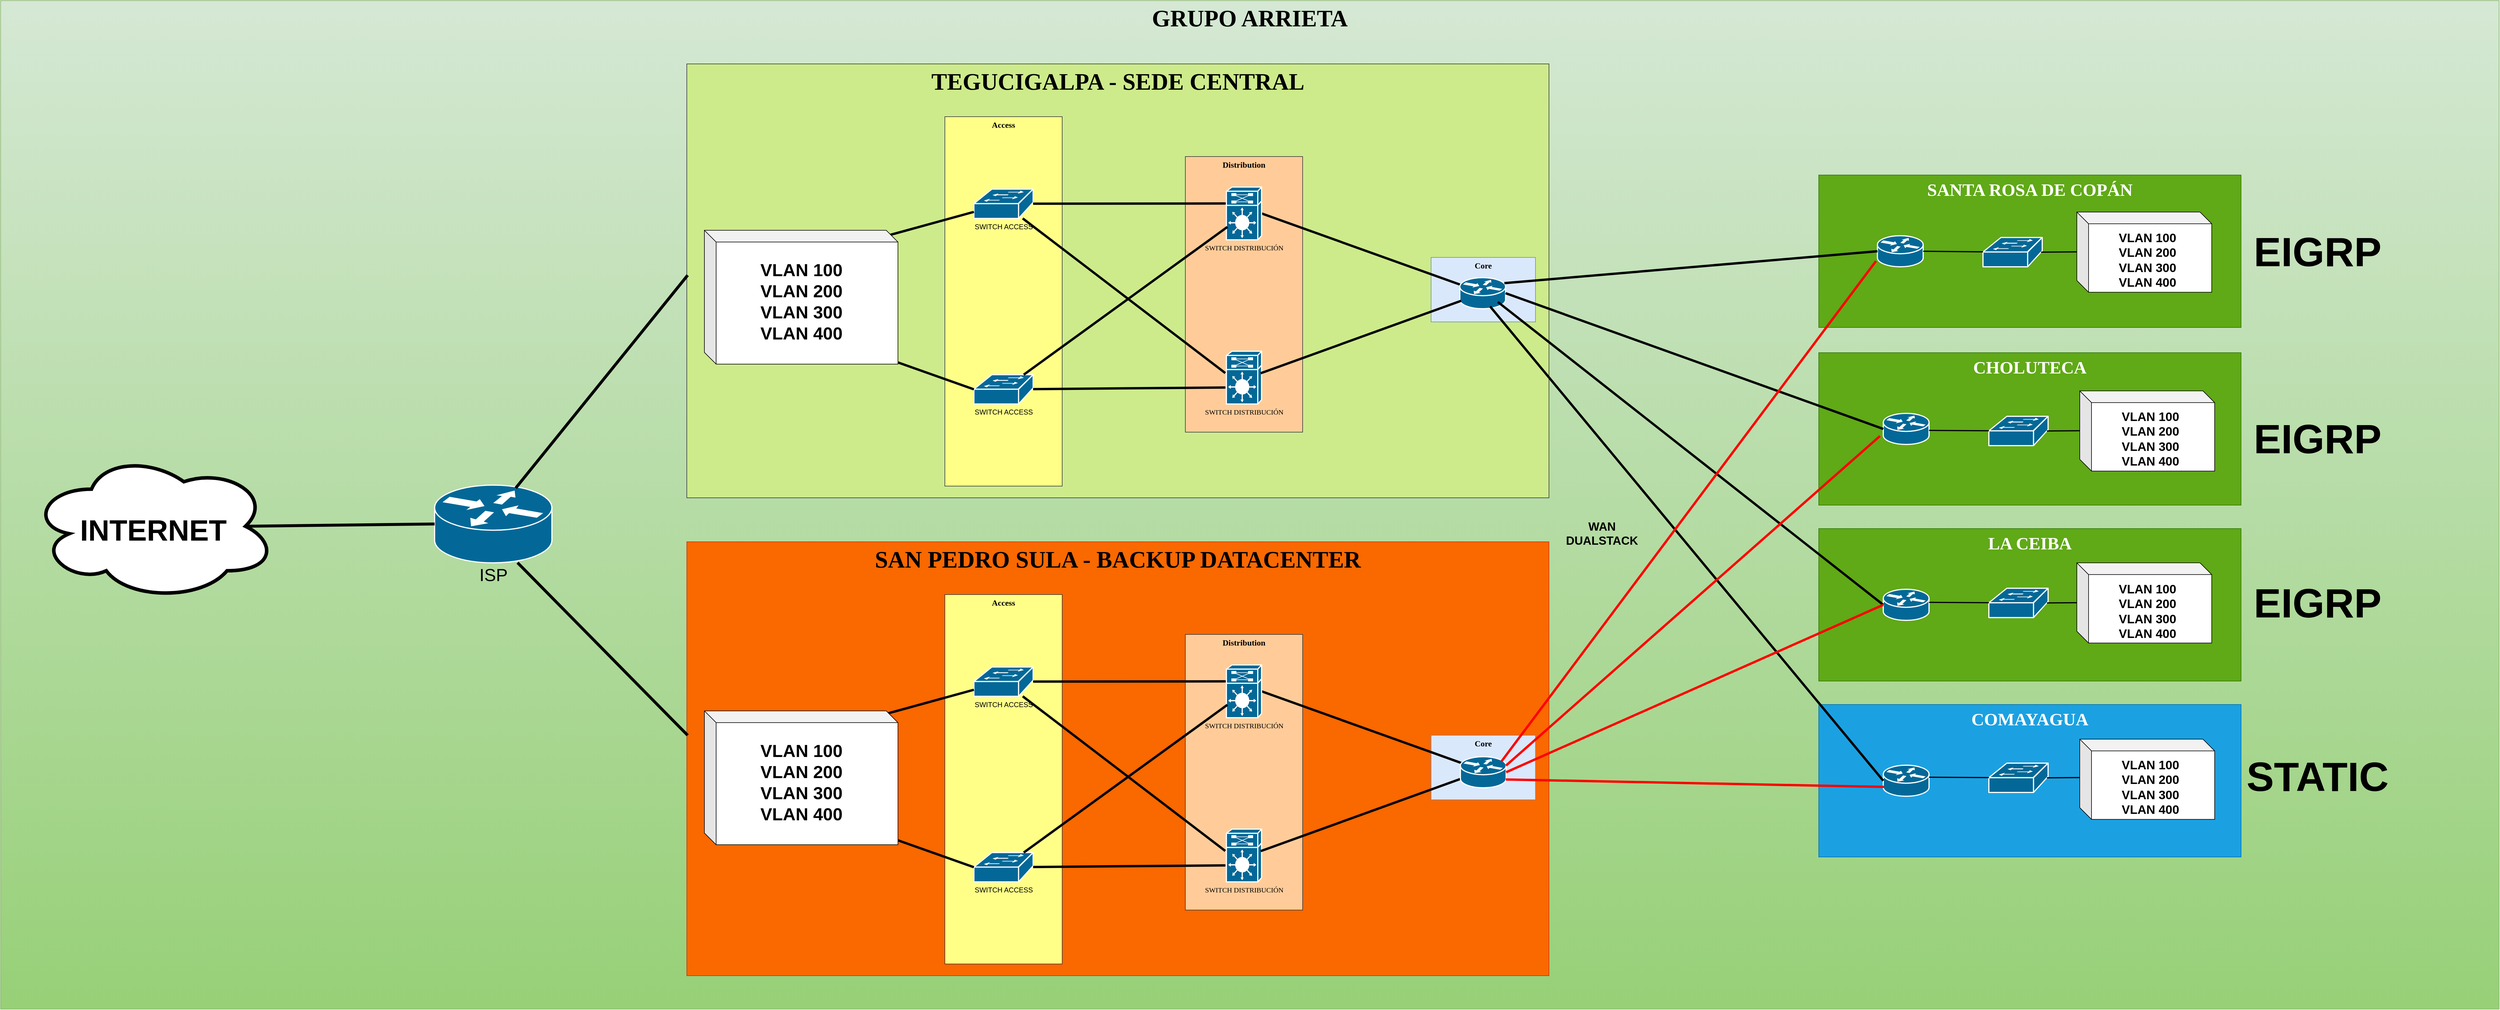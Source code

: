 <mxfile version="28.2.0">
  <diagram name="Page-1" id="c37626ed-c26b-45fb-9056-f9ebc6bb27b6">
    <mxGraphModel dx="8340" dy="4627" grid="1" gridSize="10" guides="1" tooltips="1" connect="1" arrows="1" fold="1" page="1" pageScale="1" pageWidth="1100" pageHeight="850" background="none" math="0" shadow="0">
      <root>
        <mxCell id="0" />
        <mxCell id="1" parent="0" />
        <mxCell id="vy7EhUKRSJDdzfkEdfcL-64" value="&lt;font style=&quot;font-size: 40px;&quot;&gt;GRUPO ARRIETA&lt;/font&gt;" style="whiteSpace=wrap;html=1;rounded=0;shadow=0;comic=0;strokeWidth=1;fontFamily=Verdana;fontSize=14;fillColor=#d5e8d4;strokeColor=#82b366;verticalAlign=top;fontStyle=1;gradientColor=#97d077;" parent="1" vertex="1">
          <mxGeometry x="660" y="340" width="4260" height="1720" as="geometry" />
        </mxCell>
        <mxCell id="vy7EhUKRSJDdzfkEdfcL-23" value="&lt;font style=&quot;font-size: 40px;&quot;&gt;TEGUCIGALPA - SEDE CENTRAL&lt;/font&gt;" style="whiteSpace=wrap;html=1;rounded=0;shadow=0;comic=0;strokeWidth=1;fontFamily=Verdana;fontSize=14;fillColor=#cdeb8b;strokeColor=#36393d;verticalAlign=top;fontStyle=1;" parent="1" vertex="1">
          <mxGeometry x="1830" y="448" width="1470" height="740" as="geometry" />
        </mxCell>
        <mxCell id="vy7EhUKRSJDdzfkEdfcL-32" value="Core" style="whiteSpace=wrap;html=1;rounded=0;shadow=0;comic=0;strokeWidth=1;fontFamily=Verdana;fontSize=14;fillColor=#dae8fc;strokeColor=#6c8ebf;verticalAlign=top;fontStyle=1" parent="1" vertex="1">
          <mxGeometry x="3099" y="778" width="178" height="110" as="geometry" />
        </mxCell>
        <mxCell id="vy7EhUKRSJDdzfkEdfcL-31" value="Distribution" style="whiteSpace=wrap;html=1;rounded=0;shadow=0;comic=0;strokeWidth=1;fontFamily=Verdana;fontSize=14;fillColor=#ffcc99;strokeColor=#36393d;verticalAlign=top;fontStyle=1" parent="1" vertex="1">
          <mxGeometry x="2680" y="606" width="200" height="470" as="geometry" />
        </mxCell>
        <mxCell id="vy7EhUKRSJDdzfkEdfcL-29" value="Access" style="whiteSpace=wrap;html=1;rounded=0;shadow=0;comic=0;strokeWidth=1;fontFamily=Verdana;fontSize=14;fillColor=#ffff88;strokeColor=#36393d;verticalAlign=top;fontStyle=1" parent="1" vertex="1">
          <mxGeometry x="2270" y="538" width="200" height="630" as="geometry" />
        </mxCell>
        <mxCell id="1c7a67bf8fd3230f-49" style="edgeStyle=none;html=1;labelBackgroundColor=none;startFill=0;endArrow=none;endFill=0;strokeWidth=4;fontFamily=Verdana;fontSize=12;exitX=1;exitY=0.5;exitDx=0;exitDy=0;exitPerimeter=0;entryX=0.054;entryY=0.251;entryDx=0;entryDy=0;entryPerimeter=0;" parent="1" source="vy7EhUKRSJDdzfkEdfcL-1" target="1c7a67bf8fd3230f-46" edge="1">
          <mxGeometry relative="1" as="geometry" />
        </mxCell>
        <mxCell id="1c7a67bf8fd3230f-46" value="" style="shape=mxgraph.cisco.routers.router;html=1;dashed=0;fillColor=#036897;strokeColor=#ffffff;strokeWidth=2;verticalLabelPosition=bottom;verticalAlign=top;rounded=0;shadow=0;comic=0;fontFamily=Verdana;fontSize=12;" parent="1" vertex="1">
          <mxGeometry x="3148" y="812.5" width="78" height="53" as="geometry" />
        </mxCell>
        <mxCell id="vy7EhUKRSJDdzfkEdfcL-1" value="SWITCH DISTRIBUCIÓN" style="shape=mxgraph.cisco.misc.route_switch_processor;html=1;dashed=0;fillColor=#036897;strokeColor=#ffffff;strokeWidth=2;verticalLabelPosition=bottom;verticalAlign=top;rounded=0;shadow=0;comic=0;fontFamily=Verdana;fontSize=12;" parent="1" vertex="1">
          <mxGeometry x="2750" y="658" width="60" height="90" as="geometry" />
        </mxCell>
        <mxCell id="vy7EhUKRSJDdzfkEdfcL-2" value="SWITCH DISTRIBUCIÓN" style="shape=mxgraph.cisco.misc.route_switch_processor;html=1;dashed=0;fillColor=#036897;strokeColor=#ffffff;strokeWidth=2;verticalLabelPosition=bottom;verticalAlign=top;rounded=0;shadow=0;comic=0;fontFamily=Verdana;fontSize=12;" parent="1" vertex="1">
          <mxGeometry x="2750" y="938" width="60" height="90" as="geometry" />
        </mxCell>
        <mxCell id="vy7EhUKRSJDdzfkEdfcL-6" style="edgeStyle=none;html=1;labelBackgroundColor=none;startFill=0;endArrow=none;endFill=0;strokeWidth=4;fontFamily=Verdana;fontSize=12;exitX=0.974;exitY=0.417;exitDx=0;exitDy=0;exitPerimeter=0;entryX=0.028;entryY=0.746;entryDx=0;entryDy=0;entryPerimeter=0;" parent="1" source="vy7EhUKRSJDdzfkEdfcL-2" target="1c7a67bf8fd3230f-46" edge="1">
          <mxGeometry relative="1" as="geometry">
            <mxPoint x="2800" y="563" as="sourcePoint" />
            <mxPoint x="3120" y="698" as="targetPoint" />
          </mxGeometry>
        </mxCell>
        <mxCell id="vy7EhUKRSJDdzfkEdfcL-12" value="SWITCH ACCESS" style="shape=mxgraph.cisco.switches.workgroup_switch;sketch=0;html=1;pointerEvents=1;dashed=0;fillColor=#036897;strokeColor=#ffffff;strokeWidth=2;verticalLabelPosition=bottom;verticalAlign=top;align=center;outlineConnect=0;" parent="1" vertex="1">
          <mxGeometry x="2319.5" y="978" width="101" height="50" as="geometry" />
        </mxCell>
        <mxCell id="vy7EhUKRSJDdzfkEdfcL-16" value="SWITCH ACCESS" style="shape=mxgraph.cisco.switches.workgroup_switch;sketch=0;html=1;pointerEvents=1;dashed=0;fillColor=#036897;strokeColor=#ffffff;strokeWidth=2;verticalLabelPosition=bottom;verticalAlign=top;align=center;outlineConnect=0;" parent="1" vertex="1">
          <mxGeometry x="2319.5" y="661.5" width="101" height="50" as="geometry" />
        </mxCell>
        <mxCell id="vy7EhUKRSJDdzfkEdfcL-17" style="edgeStyle=none;html=1;labelBackgroundColor=none;startFill=0;endArrow=none;endFill=0;strokeWidth=4;fontFamily=Verdana;fontSize=12;entryX=-0.027;entryY=0.688;entryDx=0;entryDy=0;entryPerimeter=0;" parent="1" source="vy7EhUKRSJDdzfkEdfcL-12" target="vy7EhUKRSJDdzfkEdfcL-2" edge="1">
          <mxGeometry relative="1" as="geometry">
            <mxPoint x="2420" y="1072" as="sourcePoint" />
            <mxPoint x="2762" y="978" as="targetPoint" />
          </mxGeometry>
        </mxCell>
        <mxCell id="vy7EhUKRSJDdzfkEdfcL-18" style="edgeStyle=none;html=1;labelBackgroundColor=none;startFill=0;endArrow=none;endFill=0;strokeWidth=4;fontFamily=Verdana;fontSize=12;entryX=-0.031;entryY=0.414;entryDx=0;entryDy=0;entryPerimeter=0;" parent="1" source="vy7EhUKRSJDdzfkEdfcL-16" target="vy7EhUKRSJDdzfkEdfcL-2" edge="1">
          <mxGeometry relative="1" as="geometry">
            <mxPoint x="2556" y="833" as="sourcePoint" />
            <mxPoint x="2884" y="761" as="targetPoint" />
          </mxGeometry>
        </mxCell>
        <mxCell id="vy7EhUKRSJDdzfkEdfcL-20" style="edgeStyle=none;html=1;labelBackgroundColor=none;startFill=0;endArrow=none;endFill=0;strokeWidth=4;fontFamily=Verdana;fontSize=12;entryX=-0.019;entryY=0.311;entryDx=0;entryDy=0;entryPerimeter=0;" parent="1" source="vy7EhUKRSJDdzfkEdfcL-16" target="vy7EhUKRSJDdzfkEdfcL-1" edge="1">
          <mxGeometry relative="1" as="geometry">
            <mxPoint x="2430" y="638" as="sourcePoint" />
            <mxPoint x="2782" y="975" as="targetPoint" />
          </mxGeometry>
        </mxCell>
        <mxCell id="vy7EhUKRSJDdzfkEdfcL-21" style="edgeStyle=none;html=1;labelBackgroundColor=none;startFill=0;endArrow=none;endFill=0;strokeWidth=4;fontFamily=Verdana;fontSize=12;entryX=0.029;entryY=0.756;entryDx=0;entryDy=0;entryPerimeter=0;" parent="1" source="vy7EhUKRSJDdzfkEdfcL-12" target="vy7EhUKRSJDdzfkEdfcL-1" edge="1">
          <mxGeometry relative="1" as="geometry">
            <mxPoint x="2400" y="1001" as="sourcePoint" />
            <mxPoint x="2790" y="908" as="targetPoint" />
          </mxGeometry>
        </mxCell>
        <mxCell id="vy7EhUKRSJDdzfkEdfcL-26" style="edgeStyle=none;html=1;labelBackgroundColor=none;startFill=0;endArrow=none;endFill=0;strokeWidth=4;fontFamily=Verdana;fontSize=12;entryX=0.759;entryY=0.863;entryDx=0;entryDy=0;entryPerimeter=0;exitX=0;exitY=0.5;exitDx=0;exitDy=0;exitPerimeter=0;" parent="1" source="vy7EhUKRSJDdzfkEdfcL-12" edge="1">
          <mxGeometry relative="1" as="geometry">
            <mxPoint x="2110" y="978" as="sourcePoint" />
            <mxPoint x="2153.6" y="944.27" as="targetPoint" />
          </mxGeometry>
        </mxCell>
        <mxCell id="vy7EhUKRSJDdzfkEdfcL-27" style="edgeStyle=none;html=1;labelBackgroundColor=none;startFill=0;endArrow=none;endFill=0;strokeWidth=4;fontFamily=Verdana;fontSize=12;entryX=0.754;entryY=0.181;entryDx=0;entryDy=0;entryPerimeter=0;" parent="1" source="vy7EhUKRSJDdzfkEdfcL-16" edge="1">
          <mxGeometry relative="1" as="geometry">
            <mxPoint x="2355" y="787" as="sourcePoint" />
            <mxPoint x="2151.6" y="746.49" as="targetPoint" />
          </mxGeometry>
        </mxCell>
        <mxCell id="vy7EhUKRSJDdzfkEdfcL-36" value="&lt;font style=&quot;font-size: 30px;&quot;&gt;SANTA ROSA DE COPÁN&lt;/font&gt;" style="whiteSpace=wrap;html=1;rounded=0;shadow=0;comic=0;strokeWidth=1;fontFamily=Verdana;fontSize=14;fillColor=#60a917;strokeColor=#2D7600;verticalAlign=top;fontStyle=1;fontColor=#ffffff;" parent="1" vertex="1">
          <mxGeometry x="3760" y="637.5" width="720" height="260" as="geometry" />
        </mxCell>
        <mxCell id="vy7EhUKRSJDdzfkEdfcL-37" value="" style="shape=mxgraph.cisco.routers.router;html=1;dashed=0;fillColor=#036897;strokeColor=#ffffff;strokeWidth=2;verticalLabelPosition=bottom;verticalAlign=top;rounded=0;shadow=0;comic=0;fontFamily=Verdana;fontSize=12;" parent="1" vertex="1">
          <mxGeometry x="3860" y="741" width="78" height="53" as="geometry" />
        </mxCell>
        <mxCell id="vy7EhUKRSJDdzfkEdfcL-38" value="&lt;font style=&quot;font-size: 30px;&quot;&gt;CHOLUTECA&lt;/font&gt;" style="whiteSpace=wrap;html=1;rounded=0;shadow=0;comic=0;strokeWidth=1;fontFamily=Verdana;fontSize=14;fillColor=#60a917;strokeColor=#2D7600;verticalAlign=top;fontStyle=1;fontColor=#ffffff;" parent="1" vertex="1">
          <mxGeometry x="3760" y="940.5" width="720" height="260" as="geometry" />
        </mxCell>
        <mxCell id="vy7EhUKRSJDdzfkEdfcL-39" value="" style="shape=mxgraph.cisco.routers.router;html=1;dashed=0;fillColor=#036897;strokeColor=#ffffff;strokeWidth=2;verticalLabelPosition=bottom;verticalAlign=top;rounded=0;shadow=0;comic=0;fontFamily=Verdana;fontSize=12;" parent="1" vertex="1">
          <mxGeometry x="3870" y="1044" width="78" height="53" as="geometry" />
        </mxCell>
        <mxCell id="vy7EhUKRSJDdzfkEdfcL-40" value="&lt;font style=&quot;font-size: 30px;&quot;&gt;LA CEIBA&lt;/font&gt;" style="whiteSpace=wrap;html=1;rounded=0;shadow=0;comic=0;strokeWidth=1;fontFamily=Verdana;fontSize=14;fillColor=#60a917;strokeColor=#2D7600;verticalAlign=top;fontStyle=1;fontColor=#ffffff;" parent="1" vertex="1">
          <mxGeometry x="3760" y="1240.5" width="720" height="260" as="geometry" />
        </mxCell>
        <mxCell id="vy7EhUKRSJDdzfkEdfcL-41" value="" style="shape=mxgraph.cisco.routers.router;html=1;dashed=0;fillColor=#036897;strokeColor=#ffffff;strokeWidth=2;verticalLabelPosition=bottom;verticalAlign=top;rounded=0;shadow=0;comic=0;fontFamily=Verdana;fontSize=12;" parent="1" vertex="1">
          <mxGeometry x="3870" y="1344" width="78" height="53" as="geometry" />
        </mxCell>
        <mxCell id="vy7EhUKRSJDdzfkEdfcL-42" value="&lt;font style=&quot;font-size: 30px;&quot;&gt;COMAYAGUA&lt;/font&gt;" style="whiteSpace=wrap;html=1;rounded=0;shadow=0;comic=0;strokeWidth=1;fontFamily=Verdana;fontSize=14;fillColor=#1ba1e2;strokeColor=#006EAF;verticalAlign=top;fontStyle=1;fontColor=#ffffff;" parent="1" vertex="1">
          <mxGeometry x="3760" y="1540.5" width="720" height="260" as="geometry" />
        </mxCell>
        <mxCell id="vy7EhUKRSJDdzfkEdfcL-43" value="" style="shape=mxgraph.cisco.routers.router;html=1;dashed=0;fillColor=#036897;strokeColor=#ffffff;strokeWidth=2;verticalLabelPosition=bottom;verticalAlign=top;rounded=0;shadow=0;comic=0;fontFamily=Verdana;fontSize=12;" parent="1" vertex="1">
          <mxGeometry x="3870" y="1644" width="78" height="53" as="geometry" />
        </mxCell>
        <mxCell id="vy7EhUKRSJDdzfkEdfcL-45" value="EIGRP" style="text;html=1;align=center;verticalAlign=middle;resizable=0;points=[];autosize=1;strokeColor=none;fillColor=none;fontSize=70;fontStyle=1" parent="1" vertex="1">
          <mxGeometry x="4490" y="1036.75" width="240" height="100" as="geometry" />
        </mxCell>
        <mxCell id="vy7EhUKRSJDdzfkEdfcL-46" value="EIGRP" style="text;html=1;align=center;verticalAlign=middle;resizable=0;points=[];autosize=1;strokeColor=none;fillColor=none;fontSize=70;fontStyle=1" parent="1" vertex="1">
          <mxGeometry x="4490" y="717.5" width="240" height="100" as="geometry" />
        </mxCell>
        <mxCell id="vy7EhUKRSJDdzfkEdfcL-47" value="EIGRP" style="text;html=1;align=center;verticalAlign=middle;resizable=0;points=[];autosize=1;strokeColor=none;fillColor=none;fontSize=70;fontStyle=1" parent="1" vertex="1">
          <mxGeometry x="4490" y="1317.25" width="240" height="100" as="geometry" />
        </mxCell>
        <mxCell id="vy7EhUKRSJDdzfkEdfcL-48" value="STATIC" style="text;html=1;align=center;verticalAlign=middle;resizable=0;points=[];autosize=1;strokeColor=none;fillColor=none;fontSize=70;fontStyle=1" parent="1" vertex="1">
          <mxGeometry x="4480" y="1613" width="260" height="100" as="geometry" />
        </mxCell>
        <mxCell id="vy7EhUKRSJDdzfkEdfcL-49" style="edgeStyle=none;html=1;labelBackgroundColor=none;startFill=0;endArrow=none;endFill=0;strokeWidth=4;fontFamily=Verdana;fontSize=12;exitX=0.974;exitY=0.177;exitDx=0;exitDy=0;exitPerimeter=0;entryX=0;entryY=0.5;entryDx=0;entryDy=0;entryPerimeter=0;" parent="1" source="1c7a67bf8fd3230f-46" target="vy7EhUKRSJDdzfkEdfcL-37" edge="1">
          <mxGeometry relative="1" as="geometry">
            <mxPoint x="3280" y="1159" as="sourcePoint" />
            <mxPoint x="3781" y="634" as="targetPoint" />
          </mxGeometry>
        </mxCell>
        <mxCell id="vy7EhUKRSJDdzfkEdfcL-50" style="edgeStyle=none;html=1;labelBackgroundColor=none;startFill=0;endArrow=none;endFill=0;strokeWidth=4;fontFamily=Verdana;fontSize=12;exitX=1;exitY=0.5;exitDx=0;exitDy=0;exitPerimeter=0;entryX=0;entryY=0.5;entryDx=0;entryDy=0;entryPerimeter=0;" parent="1" source="1c7a67bf8fd3230f-46" target="vy7EhUKRSJDdzfkEdfcL-39" edge="1">
          <mxGeometry relative="1" as="geometry">
            <mxPoint x="3238" y="1130" as="sourcePoint" />
            <mxPoint x="3732" y="898" as="targetPoint" />
          </mxGeometry>
        </mxCell>
        <mxCell id="vy7EhUKRSJDdzfkEdfcL-51" style="edgeStyle=none;html=1;labelBackgroundColor=none;startFill=0;endArrow=none;endFill=0;strokeWidth=4;fontFamily=Verdana;fontSize=12;entryX=0;entryY=0.5;entryDx=0;entryDy=0;entryPerimeter=0;exitX=0.83;exitY=0.781;exitDx=0;exitDy=0;exitPerimeter=0;" parent="1" source="1c7a67bf8fd3230f-46" target="vy7EhUKRSJDdzfkEdfcL-41" edge="1">
          <mxGeometry relative="1" as="geometry">
            <mxPoint x="3248" y="1128" as="sourcePoint" />
            <mxPoint x="3740" y="1181" as="targetPoint" />
          </mxGeometry>
        </mxCell>
        <mxCell id="vy7EhUKRSJDdzfkEdfcL-52" style="edgeStyle=none;html=1;labelBackgroundColor=none;startFill=0;endArrow=none;endFill=0;strokeWidth=4;fontFamily=Verdana;fontSize=12;entryX=0;entryY=0.5;entryDx=0;entryDy=0;entryPerimeter=0;exitX=0.663;exitY=0.928;exitDx=0;exitDy=0;exitPerimeter=0;" parent="1" source="1c7a67bf8fd3230f-46" target="vy7EhUKRSJDdzfkEdfcL-43" edge="1">
          <mxGeometry relative="1" as="geometry">
            <mxPoint x="3225" y="1179" as="sourcePoint" />
            <mxPoint x="3730" y="1518" as="targetPoint" />
          </mxGeometry>
        </mxCell>
        <mxCell id="vy7EhUKRSJDdzfkEdfcL-60" value="WAN &lt;br&gt;DUALSTACK" style="text;html=1;align=center;verticalAlign=middle;resizable=0;points=[];autosize=1;strokeColor=none;fillColor=none;fontSize=20;fontStyle=1" parent="1" vertex="1">
          <mxGeometry x="3320" y="1218" width="140" height="60" as="geometry" />
        </mxCell>
        <mxCell id="H7WxGsa-LHLX9y35NHfY-22" value="&lt;font style=&quot;font-size: 40px;&quot;&gt;SAN PEDRO SULA - BACKUP DATACENTER&lt;/font&gt;" style="whiteSpace=wrap;html=1;rounded=0;shadow=0;comic=0;strokeWidth=1;fontFamily=Verdana;fontSize=14;fillColor=#fa6800;strokeColor=#C73500;verticalAlign=top;fontStyle=1;fontColor=#000000;" vertex="1" parent="1">
          <mxGeometry x="1830" y="1263" width="1470" height="740" as="geometry" />
        </mxCell>
        <mxCell id="H7WxGsa-LHLX9y35NHfY-23" value="Core" style="whiteSpace=wrap;html=1;rounded=0;shadow=0;comic=0;strokeWidth=1;fontFamily=Verdana;fontSize=14;fillColor=#dae8fc;strokeColor=#6c8ebf;verticalAlign=top;fontStyle=1" vertex="1" parent="1">
          <mxGeometry x="3099" y="1593" width="178" height="110" as="geometry" />
        </mxCell>
        <mxCell id="H7WxGsa-LHLX9y35NHfY-24" value="Distribution" style="whiteSpace=wrap;html=1;rounded=0;shadow=0;comic=0;strokeWidth=1;fontFamily=Verdana;fontSize=14;fillColor=#ffcc99;strokeColor=#36393d;verticalAlign=top;fontStyle=1" vertex="1" parent="1">
          <mxGeometry x="2680" y="1421" width="200" height="470" as="geometry" />
        </mxCell>
        <mxCell id="H7WxGsa-LHLX9y35NHfY-25" value="Access" style="whiteSpace=wrap;html=1;rounded=0;shadow=0;comic=0;strokeWidth=1;fontFamily=Verdana;fontSize=14;fillColor=#ffff88;strokeColor=#36393d;verticalAlign=top;fontStyle=1" vertex="1" parent="1">
          <mxGeometry x="2270" y="1353" width="200" height="630" as="geometry" />
        </mxCell>
        <mxCell id="H7WxGsa-LHLX9y35NHfY-26" style="edgeStyle=none;html=1;labelBackgroundColor=none;startFill=0;endArrow=none;endFill=0;strokeWidth=4;fontFamily=Verdana;fontSize=12;exitX=1;exitY=0.5;exitDx=0;exitDy=0;exitPerimeter=0;entryX=0.054;entryY=0.251;entryDx=0;entryDy=0;entryPerimeter=0;" edge="1" parent="1" source="H7WxGsa-LHLX9y35NHfY-28">
          <mxGeometry relative="1" as="geometry">
            <mxPoint x="3152.212" y="1640.803" as="targetPoint" />
          </mxGeometry>
        </mxCell>
        <mxCell id="H7WxGsa-LHLX9y35NHfY-28" value="SWITCH DISTRIBUCIÓN" style="shape=mxgraph.cisco.misc.route_switch_processor;html=1;dashed=0;fillColor=#036897;strokeColor=#ffffff;strokeWidth=2;verticalLabelPosition=bottom;verticalAlign=top;rounded=0;shadow=0;comic=0;fontFamily=Verdana;fontSize=12;" vertex="1" parent="1">
          <mxGeometry x="2750" y="1473" width="60" height="90" as="geometry" />
        </mxCell>
        <mxCell id="H7WxGsa-LHLX9y35NHfY-29" value="SWITCH DISTRIBUCIÓN" style="shape=mxgraph.cisco.misc.route_switch_processor;html=1;dashed=0;fillColor=#036897;strokeColor=#ffffff;strokeWidth=2;verticalLabelPosition=bottom;verticalAlign=top;rounded=0;shadow=0;comic=0;fontFamily=Verdana;fontSize=12;" vertex="1" parent="1">
          <mxGeometry x="2750" y="1753" width="60" height="90" as="geometry" />
        </mxCell>
        <mxCell id="H7WxGsa-LHLX9y35NHfY-30" style="edgeStyle=none;html=1;labelBackgroundColor=none;startFill=0;endArrow=none;endFill=0;strokeWidth=4;fontFamily=Verdana;fontSize=12;exitX=0.974;exitY=0.417;exitDx=0;exitDy=0;exitPerimeter=0;entryX=0.028;entryY=0.746;entryDx=0;entryDy=0;entryPerimeter=0;" edge="1" parent="1" source="H7WxGsa-LHLX9y35NHfY-29">
          <mxGeometry relative="1" as="geometry">
            <mxPoint x="2800" y="1378" as="sourcePoint" />
            <mxPoint x="3150.184" y="1667.038" as="targetPoint" />
          </mxGeometry>
        </mxCell>
        <mxCell id="H7WxGsa-LHLX9y35NHfY-31" value="SWITCH ACCESS" style="shape=mxgraph.cisco.switches.workgroup_switch;sketch=0;html=1;pointerEvents=1;dashed=0;fillColor=#036897;strokeColor=#ffffff;strokeWidth=2;verticalLabelPosition=bottom;verticalAlign=top;align=center;outlineConnect=0;" vertex="1" parent="1">
          <mxGeometry x="2319.5" y="1793" width="101" height="50" as="geometry" />
        </mxCell>
        <mxCell id="H7WxGsa-LHLX9y35NHfY-32" value="SWITCH ACCESS" style="shape=mxgraph.cisco.switches.workgroup_switch;sketch=0;html=1;pointerEvents=1;dashed=0;fillColor=#036897;strokeColor=#ffffff;strokeWidth=2;verticalLabelPosition=bottom;verticalAlign=top;align=center;outlineConnect=0;" vertex="1" parent="1">
          <mxGeometry x="2319.5" y="1476.5" width="101" height="50" as="geometry" />
        </mxCell>
        <mxCell id="H7WxGsa-LHLX9y35NHfY-33" style="edgeStyle=none;html=1;labelBackgroundColor=none;startFill=0;endArrow=none;endFill=0;strokeWidth=4;fontFamily=Verdana;fontSize=12;entryX=-0.027;entryY=0.688;entryDx=0;entryDy=0;entryPerimeter=0;" edge="1" parent="1" source="H7WxGsa-LHLX9y35NHfY-31" target="H7WxGsa-LHLX9y35NHfY-29">
          <mxGeometry relative="1" as="geometry">
            <mxPoint x="2420" y="1887" as="sourcePoint" />
            <mxPoint x="2762" y="1793" as="targetPoint" />
          </mxGeometry>
        </mxCell>
        <mxCell id="H7WxGsa-LHLX9y35NHfY-34" style="edgeStyle=none;html=1;labelBackgroundColor=none;startFill=0;endArrow=none;endFill=0;strokeWidth=4;fontFamily=Verdana;fontSize=12;entryX=-0.031;entryY=0.414;entryDx=0;entryDy=0;entryPerimeter=0;" edge="1" parent="1" source="H7WxGsa-LHLX9y35NHfY-32" target="H7WxGsa-LHLX9y35NHfY-29">
          <mxGeometry relative="1" as="geometry">
            <mxPoint x="2556" y="1648" as="sourcePoint" />
            <mxPoint x="2884" y="1576" as="targetPoint" />
          </mxGeometry>
        </mxCell>
        <mxCell id="H7WxGsa-LHLX9y35NHfY-35" style="edgeStyle=none;html=1;labelBackgroundColor=none;startFill=0;endArrow=none;endFill=0;strokeWidth=4;fontFamily=Verdana;fontSize=12;entryX=-0.019;entryY=0.311;entryDx=0;entryDy=0;entryPerimeter=0;" edge="1" parent="1" source="H7WxGsa-LHLX9y35NHfY-32" target="H7WxGsa-LHLX9y35NHfY-28">
          <mxGeometry relative="1" as="geometry">
            <mxPoint x="2430" y="1453" as="sourcePoint" />
            <mxPoint x="2782" y="1790" as="targetPoint" />
          </mxGeometry>
        </mxCell>
        <mxCell id="H7WxGsa-LHLX9y35NHfY-36" style="edgeStyle=none;html=1;labelBackgroundColor=none;startFill=0;endArrow=none;endFill=0;strokeWidth=4;fontFamily=Verdana;fontSize=12;entryX=0.029;entryY=0.756;entryDx=0;entryDy=0;entryPerimeter=0;" edge="1" parent="1" source="H7WxGsa-LHLX9y35NHfY-31" target="H7WxGsa-LHLX9y35NHfY-28">
          <mxGeometry relative="1" as="geometry">
            <mxPoint x="2400" y="1816" as="sourcePoint" />
            <mxPoint x="2790" y="1723" as="targetPoint" />
          </mxGeometry>
        </mxCell>
        <mxCell id="H7WxGsa-LHLX9y35NHfY-39" style="edgeStyle=none;html=1;labelBackgroundColor=none;startFill=0;endArrow=none;endFill=0;strokeWidth=4;fontFamily=Verdana;fontSize=12;entryX=0.759;entryY=0.863;entryDx=0;entryDy=0;entryPerimeter=0;exitX=0;exitY=0.5;exitDx=0;exitDy=0;exitPerimeter=0;" edge="1" parent="1" source="H7WxGsa-LHLX9y35NHfY-31">
          <mxGeometry relative="1" as="geometry">
            <mxPoint x="2110" y="1793" as="sourcePoint" />
            <mxPoint x="2153.6" y="1759.27" as="targetPoint" />
          </mxGeometry>
        </mxCell>
        <mxCell id="H7WxGsa-LHLX9y35NHfY-40" style="edgeStyle=none;html=1;labelBackgroundColor=none;startFill=0;endArrow=none;endFill=0;strokeWidth=4;fontFamily=Verdana;fontSize=12;entryX=0.754;entryY=0.181;entryDx=0;entryDy=0;entryPerimeter=0;" edge="1" parent="1" source="H7WxGsa-LHLX9y35NHfY-32">
          <mxGeometry relative="1" as="geometry">
            <mxPoint x="2355" y="1602" as="sourcePoint" />
            <mxPoint x="2151.6" y="1561.49" as="targetPoint" />
          </mxGeometry>
        </mxCell>
        <mxCell id="vy7EhUKRSJDdzfkEdfcL-4" value="" style="shape=mxgraph.cisco.routers.router;html=1;dashed=0;fillColor=#036897;strokeColor=#ffffff;strokeWidth=2;verticalLabelPosition=bottom;verticalAlign=top;rounded=0;shadow=0;comic=0;fontFamily=Verdana;fontSize=12;" parent="1" vertex="1">
          <mxGeometry x="3149" y="1629.5" width="78" height="53" as="geometry" />
        </mxCell>
        <mxCell id="vy7EhUKRSJDdzfkEdfcL-56" style="edgeStyle=none;html=1;labelBackgroundColor=none;startFill=0;endArrow=none;endFill=0;strokeWidth=4;fontFamily=Verdana;fontSize=12;entryX=-0.031;entryY=0.815;entryDx=0;entryDy=0;entryPerimeter=0;strokeColor=light-dark(#ff0000, #ededed);exitX=0.9;exitY=0.147;exitDx=0;exitDy=0;exitPerimeter=0;" parent="1" target="vy7EhUKRSJDdzfkEdfcL-37" edge="1" source="vy7EhUKRSJDdzfkEdfcL-4">
          <mxGeometry relative="1" as="geometry">
            <mxPoint x="3240" y="1218" as="sourcePoint" />
            <mxPoint x="3740" y="878" as="targetPoint" />
          </mxGeometry>
        </mxCell>
        <mxCell id="vy7EhUKRSJDdzfkEdfcL-57" style="edgeStyle=none;html=1;labelBackgroundColor=none;startFill=0;endArrow=none;endFill=0;strokeWidth=4;fontFamily=Verdana;fontSize=12;exitX=0.997;exitY=0.285;exitDx=0;exitDy=0;exitPerimeter=0;entryX=-0.072;entryY=0.728;entryDx=0;entryDy=0;entryPerimeter=0;strokeColor=light-dark(#ff0000, #ededed);" parent="1" source="vy7EhUKRSJDdzfkEdfcL-4" target="vy7EhUKRSJDdzfkEdfcL-39" edge="1">
          <mxGeometry relative="1" as="geometry">
            <mxPoint x="3250" y="1250" as="sourcePoint" />
            <mxPoint x="3742" y="1303" as="targetPoint" />
          </mxGeometry>
        </mxCell>
        <mxCell id="vy7EhUKRSJDdzfkEdfcL-58" style="edgeStyle=none;html=1;labelBackgroundColor=none;startFill=0;endArrow=none;endFill=0;strokeWidth=4;fontFamily=Verdana;fontSize=12;entryX=0;entryY=0.5;entryDx=0;entryDy=0;entryPerimeter=0;strokeColor=light-dark(#ff0000, #ededed);exitX=1;exitY=0.5;exitDx=0;exitDy=0;exitPerimeter=0;" parent="1" source="vy7EhUKRSJDdzfkEdfcL-4" target="vy7EhUKRSJDdzfkEdfcL-41" edge="1">
          <mxGeometry relative="1" as="geometry">
            <mxPoint x="3230" y="1678" as="sourcePoint" />
            <mxPoint x="3730" y="1238" as="targetPoint" />
          </mxGeometry>
        </mxCell>
        <mxCell id="vy7EhUKRSJDdzfkEdfcL-59" style="edgeStyle=none;html=1;labelBackgroundColor=none;startFill=0;endArrow=none;endFill=0;strokeWidth=4;fontFamily=Verdana;fontSize=12;entryX=0.021;entryY=0.699;entryDx=0;entryDy=0;entryPerimeter=0;exitX=0.994;exitY=0.733;exitDx=0;exitDy=0;exitPerimeter=0;strokeColor=light-dark(#ff0000, #ededed);" parent="1" source="vy7EhUKRSJDdzfkEdfcL-4" target="vy7EhUKRSJDdzfkEdfcL-43" edge="1">
          <mxGeometry relative="1" as="geometry">
            <mxPoint x="3200" y="1278" as="sourcePoint" />
            <mxPoint x="3718" y="1909" as="targetPoint" />
          </mxGeometry>
        </mxCell>
        <mxCell id="H7WxGsa-LHLX9y35NHfY-44" value="" style="shape=mxgraph.cisco.switches.workgroup_switch;sketch=0;html=1;pointerEvents=1;dashed=0;fillColor=#036897;strokeColor=#ffffff;strokeWidth=2;verticalLabelPosition=bottom;verticalAlign=top;align=center;outlineConnect=0;" vertex="1" parent="1">
          <mxGeometry x="4040" y="744" width="101" height="50" as="geometry" />
        </mxCell>
        <mxCell id="H7WxGsa-LHLX9y35NHfY-47" style="edgeStyle=none;html=1;labelBackgroundColor=none;startFill=0;endArrow=none;endFill=0;strokeWidth=2;fontFamily=Verdana;fontSize=12;exitX=1;exitY=0.5;exitDx=0;exitDy=0;exitPerimeter=0;" edge="1" parent="1" source="vy7EhUKRSJDdzfkEdfcL-37" target="H7WxGsa-LHLX9y35NHfY-44">
          <mxGeometry relative="1" as="geometry">
            <mxPoint x="3800" y="784" as="sourcePoint" />
            <mxPoint x="4030" y="774" as="targetPoint" />
          </mxGeometry>
        </mxCell>
        <mxCell id="H7WxGsa-LHLX9y35NHfY-49" style="edgeStyle=none;html=1;labelBackgroundColor=none;startFill=0;endArrow=none;endFill=0;strokeWidth=2;fontFamily=Verdana;fontSize=12;entryX=0.98;entryY=0.5;entryDx=0;entryDy=0;entryPerimeter=0;exitX=0.065;exitY=0.472;exitDx=0;exitDy=0;exitPerimeter=0;" edge="1" parent="1" target="H7WxGsa-LHLX9y35NHfY-44">
          <mxGeometry relative="1" as="geometry">
            <mxPoint x="4207.55" y="768.498" as="sourcePoint" />
            <mxPoint x="4243" y="768" as="targetPoint" />
          </mxGeometry>
        </mxCell>
        <mxCell id="H7WxGsa-LHLX9y35NHfY-52" value="" style="shape=mxgraph.cisco.switches.workgroup_switch;sketch=0;html=1;pointerEvents=1;dashed=0;fillColor=#036897;strokeColor=#ffffff;strokeWidth=2;verticalLabelPosition=bottom;verticalAlign=top;align=center;outlineConnect=0;" vertex="1" parent="1">
          <mxGeometry x="4050" y="1049" width="101" height="50" as="geometry" />
        </mxCell>
        <mxCell id="H7WxGsa-LHLX9y35NHfY-66" value="" style="shape=cube;whiteSpace=wrap;html=1;boundedLbl=1;backgroundOutline=1;darkOpacity=0.05;darkOpacity2=0.1;" vertex="1" parent="1">
          <mxGeometry x="1860" y="731.75" width="330" height="228.25" as="geometry" />
        </mxCell>
        <mxCell id="H7WxGsa-LHLX9y35NHfY-53" style="edgeStyle=none;html=1;labelBackgroundColor=none;startFill=0;endArrow=none;endFill=0;strokeWidth=2;fontFamily=Verdana;fontSize=12;exitX=1;exitY=0.5;exitDx=0;exitDy=0;exitPerimeter=0;" edge="1" parent="1" target="H7WxGsa-LHLX9y35NHfY-52">
          <mxGeometry relative="1" as="geometry">
            <mxPoint x="3948" y="1073" as="sourcePoint" />
            <mxPoint x="4040" y="1079" as="targetPoint" />
          </mxGeometry>
        </mxCell>
        <mxCell id="H7WxGsa-LHLX9y35NHfY-54" style="edgeStyle=none;html=1;labelBackgroundColor=none;startFill=0;endArrow=none;endFill=0;strokeWidth=2;fontFamily=Verdana;fontSize=12;entryX=0.98;entryY=0.5;entryDx=0;entryDy=0;entryPerimeter=0;exitX=0.065;exitY=0.472;exitDx=0;exitDy=0;exitPerimeter=0;" edge="1" parent="1" target="H7WxGsa-LHLX9y35NHfY-52">
          <mxGeometry relative="1" as="geometry">
            <mxPoint x="4217.55" y="1073.498" as="sourcePoint" />
            <mxPoint x="4253" y="1073" as="targetPoint" />
          </mxGeometry>
        </mxCell>
        <mxCell id="H7WxGsa-LHLX9y35NHfY-57" value="" style="shape=mxgraph.cisco.switches.workgroup_switch;sketch=0;html=1;pointerEvents=1;dashed=0;fillColor=#036897;strokeColor=#ffffff;strokeWidth=2;verticalLabelPosition=bottom;verticalAlign=top;align=center;outlineConnect=0;" vertex="1" parent="1">
          <mxGeometry x="4050" y="1342.25" width="101" height="50" as="geometry" />
        </mxCell>
        <mxCell id="H7WxGsa-LHLX9y35NHfY-58" style="edgeStyle=none;html=1;labelBackgroundColor=none;startFill=0;endArrow=none;endFill=0;strokeWidth=2;fontFamily=Verdana;fontSize=12;exitX=1;exitY=0.5;exitDx=0;exitDy=0;exitPerimeter=0;" edge="1" parent="1" target="H7WxGsa-LHLX9y35NHfY-57">
          <mxGeometry relative="1" as="geometry">
            <mxPoint x="3948" y="1366.25" as="sourcePoint" />
            <mxPoint x="4040" y="1372.25" as="targetPoint" />
          </mxGeometry>
        </mxCell>
        <mxCell id="H7WxGsa-LHLX9y35NHfY-59" style="edgeStyle=none;html=1;labelBackgroundColor=none;startFill=0;endArrow=none;endFill=0;strokeWidth=2;fontFamily=Verdana;fontSize=12;entryX=0.98;entryY=0.5;entryDx=0;entryDy=0;entryPerimeter=0;exitX=0.065;exitY=0.472;exitDx=0;exitDy=0;exitPerimeter=0;" edge="1" parent="1" target="H7WxGsa-LHLX9y35NHfY-57">
          <mxGeometry relative="1" as="geometry">
            <mxPoint x="4217.55" y="1366.748" as="sourcePoint" />
            <mxPoint x="4253" y="1366.25" as="targetPoint" />
          </mxGeometry>
        </mxCell>
        <mxCell id="H7WxGsa-LHLX9y35NHfY-62" value="" style="shape=mxgraph.cisco.switches.workgroup_switch;sketch=0;html=1;pointerEvents=1;dashed=0;fillColor=#036897;strokeColor=#ffffff;strokeWidth=2;verticalLabelPosition=bottom;verticalAlign=top;align=center;outlineConnect=0;" vertex="1" parent="1">
          <mxGeometry x="4050" y="1640.5" width="101" height="50" as="geometry" />
        </mxCell>
        <mxCell id="H7WxGsa-LHLX9y35NHfY-63" style="edgeStyle=none;html=1;labelBackgroundColor=none;startFill=0;endArrow=none;endFill=0;strokeWidth=2;fontFamily=Verdana;fontSize=12;exitX=1;exitY=0.5;exitDx=0;exitDy=0;exitPerimeter=0;" edge="1" parent="1" target="H7WxGsa-LHLX9y35NHfY-62">
          <mxGeometry relative="1" as="geometry">
            <mxPoint x="3948" y="1664.5" as="sourcePoint" />
            <mxPoint x="4040" y="1670.5" as="targetPoint" />
          </mxGeometry>
        </mxCell>
        <mxCell id="H7WxGsa-LHLX9y35NHfY-64" style="edgeStyle=none;html=1;labelBackgroundColor=none;startFill=0;endArrow=none;endFill=0;strokeWidth=2;fontFamily=Verdana;fontSize=12;entryX=0.98;entryY=0.5;entryDx=0;entryDy=0;entryPerimeter=0;exitX=0.065;exitY=0.472;exitDx=0;exitDy=0;exitPerimeter=0;" edge="1" parent="1" target="H7WxGsa-LHLX9y35NHfY-62">
          <mxGeometry relative="1" as="geometry">
            <mxPoint x="4217.55" y="1664.998" as="sourcePoint" />
            <mxPoint x="4253" y="1664.5" as="targetPoint" />
          </mxGeometry>
        </mxCell>
        <mxCell id="vy7EhUKRSJDdzfkEdfcL-25" value="VLAN 100&lt;div&gt;VLAN 200&lt;br&gt;VLAN 300&lt;br&gt;VLAN 400&lt;/div&gt;" style="text;html=1;align=center;verticalAlign=middle;resizable=0;points=[];autosize=1;strokeColor=none;fillColor=none;fontSize=30;fontStyle=1" parent="1" vertex="1">
          <mxGeometry x="1945" y="773" width="160" height="160" as="geometry" />
        </mxCell>
        <mxCell id="H7WxGsa-LHLX9y35NHfY-67" value="" style="shape=cube;whiteSpace=wrap;html=1;boundedLbl=1;backgroundOutline=1;darkOpacity=0.05;darkOpacity2=0.1;" vertex="1" parent="1">
          <mxGeometry x="1860" y="1551.38" width="330" height="228.25" as="geometry" />
        </mxCell>
        <mxCell id="H7WxGsa-LHLX9y35NHfY-68" value="VLAN 100&lt;div&gt;VLAN 200&lt;br&gt;VLAN 300&lt;br&gt;VLAN 400&lt;/div&gt;" style="text;html=1;align=center;verticalAlign=middle;resizable=0;points=[];autosize=1;strokeColor=none;fillColor=none;fontSize=30;fontStyle=1" vertex="1" parent="1">
          <mxGeometry x="1945" y="1592.63" width="160" height="160" as="geometry" />
        </mxCell>
        <mxCell id="H7WxGsa-LHLX9y35NHfY-69" value="" style="shape=cube;whiteSpace=wrap;html=1;boundedLbl=1;backgroundOutline=1;darkOpacity=0.05;darkOpacity2=0.1;" vertex="1" parent="1">
          <mxGeometry x="4205" y="1005.63" width="230" height="136.75" as="geometry" />
        </mxCell>
        <mxCell id="H7WxGsa-LHLX9y35NHfY-70" value="VLAN 100&lt;div&gt;VLAN 200&lt;br&gt;VLAN 300&lt;br&gt;VLAN 400&lt;/div&gt;" style="text;html=1;align=center;verticalAlign=middle;resizable=0;points=[];autosize=1;strokeColor=none;fillColor=none;fontSize=21;fontStyle=1" vertex="1" parent="1">
          <mxGeometry x="4265" y="1032.38" width="120" height="110" as="geometry" />
        </mxCell>
        <mxCell id="H7WxGsa-LHLX9y35NHfY-71" value="" style="shape=cube;whiteSpace=wrap;html=1;boundedLbl=1;backgroundOutline=1;darkOpacity=0.05;darkOpacity2=0.1;" vertex="1" parent="1">
          <mxGeometry x="4200" y="700.63" width="230" height="136.75" as="geometry" />
        </mxCell>
        <mxCell id="H7WxGsa-LHLX9y35NHfY-72" value="VLAN 100&lt;div&gt;VLAN 200&lt;br&gt;VLAN 300&lt;br&gt;VLAN 400&lt;/div&gt;" style="text;html=1;align=center;verticalAlign=middle;resizable=0;points=[];autosize=1;strokeColor=none;fillColor=none;fontSize=21;fontStyle=1" vertex="1" parent="1">
          <mxGeometry x="4260" y="727.38" width="120" height="110" as="geometry" />
        </mxCell>
        <mxCell id="H7WxGsa-LHLX9y35NHfY-73" value="" style="shape=cube;whiteSpace=wrap;html=1;boundedLbl=1;backgroundOutline=1;darkOpacity=0.05;darkOpacity2=0.1;" vertex="1" parent="1">
          <mxGeometry x="4200" y="1298.88" width="230" height="136.75" as="geometry" />
        </mxCell>
        <mxCell id="H7WxGsa-LHLX9y35NHfY-74" value="VLAN 100&lt;div&gt;VLAN 200&lt;br&gt;VLAN 300&lt;br&gt;VLAN 400&lt;/div&gt;" style="text;html=1;align=center;verticalAlign=middle;resizable=0;points=[];autosize=1;strokeColor=none;fillColor=none;fontSize=21;fontStyle=1" vertex="1" parent="1">
          <mxGeometry x="4260" y="1325.63" width="120" height="110" as="geometry" />
        </mxCell>
        <mxCell id="H7WxGsa-LHLX9y35NHfY-75" value="" style="shape=cube;whiteSpace=wrap;html=1;boundedLbl=1;backgroundOutline=1;darkOpacity=0.05;darkOpacity2=0.1;" vertex="1" parent="1">
          <mxGeometry x="4205" y="1599.62" width="230" height="136.75" as="geometry" />
        </mxCell>
        <mxCell id="H7WxGsa-LHLX9y35NHfY-76" value="VLAN 100&lt;div&gt;VLAN 200&lt;br&gt;VLAN 300&lt;br&gt;VLAN 400&lt;/div&gt;" style="text;html=1;align=center;verticalAlign=middle;resizable=0;points=[];autosize=1;strokeColor=none;fillColor=none;fontSize=21;fontStyle=1" vertex="1" parent="1">
          <mxGeometry x="4265" y="1626.37" width="120" height="110" as="geometry" />
        </mxCell>
        <mxCell id="H7WxGsa-LHLX9y35NHfY-77" value="" style="ellipse;shape=cloud;whiteSpace=wrap;html=1;strokeWidth=6;" vertex="1" parent="1">
          <mxGeometry x="710" y="1110" width="420" height="253" as="geometry" />
        </mxCell>
        <mxCell id="H7WxGsa-LHLX9y35NHfY-78" value="" style="shape=mxgraph.cisco.routers.router;html=1;dashed=0;fillColor=#036897;strokeColor=#ffffff;strokeWidth=2;verticalLabelPosition=bottom;verticalAlign=top;rounded=0;shadow=0;comic=0;fontFamily=Verdana;fontSize=12;" vertex="1" parent="1">
          <mxGeometry x="1400" y="1166.38" width="200" height="132.5" as="geometry" />
        </mxCell>
        <mxCell id="H7WxGsa-LHLX9y35NHfY-80" style="edgeStyle=none;html=1;labelBackgroundColor=none;startFill=0;endArrow=none;endFill=0;strokeWidth=5;fontFamily=Verdana;fontSize=12;entryX=0.001;entryY=0.487;entryDx=0;entryDy=0;entryPerimeter=0;exitX=0.692;exitY=0.037;exitDx=0;exitDy=0;exitPerimeter=0;" edge="1" parent="1" source="H7WxGsa-LHLX9y35NHfY-78" target="vy7EhUKRSJDdzfkEdfcL-23">
          <mxGeometry relative="1" as="geometry">
            <mxPoint x="1470" y="1049" as="sourcePoint" />
            <mxPoint x="1818" y="797" as="targetPoint" />
          </mxGeometry>
        </mxCell>
        <mxCell id="H7WxGsa-LHLX9y35NHfY-81" style="edgeStyle=none;html=1;labelBackgroundColor=none;startFill=0;endArrow=none;endFill=0;strokeWidth=5;fontFamily=Verdana;fontSize=12;entryX=0.001;entryY=0.446;entryDx=0;entryDy=0;entryPerimeter=0;exitX=0.707;exitY=0.998;exitDx=0;exitDy=0;exitPerimeter=0;" edge="1" parent="1" source="H7WxGsa-LHLX9y35NHfY-78" target="H7WxGsa-LHLX9y35NHfY-22">
          <mxGeometry relative="1" as="geometry">
            <mxPoint x="1340" y="1548.75" as="sourcePoint" />
            <mxPoint x="1843" y="1185.75" as="targetPoint" />
          </mxGeometry>
        </mxCell>
        <mxCell id="H7WxGsa-LHLX9y35NHfY-82" style="edgeStyle=none;html=1;labelBackgroundColor=none;startFill=0;endArrow=none;endFill=0;strokeWidth=5;fontFamily=Verdana;fontSize=12;entryX=0;entryY=0.5;entryDx=0;entryDy=0;entryPerimeter=0;exitX=0.875;exitY=0.5;exitDx=0;exitDy=0;exitPerimeter=0;" edge="1" parent="1" source="H7WxGsa-LHLX9y35NHfY-77" target="H7WxGsa-LHLX9y35NHfY-78">
          <mxGeometry relative="1" as="geometry">
            <mxPoint x="920" y="1683" as="sourcePoint" />
            <mxPoint x="1423" y="1320" as="targetPoint" />
          </mxGeometry>
        </mxCell>
        <mxCell id="H7WxGsa-LHLX9y35NHfY-83" value="ISP" style="text;html=1;align=center;verticalAlign=middle;resizable=0;points=[];autosize=1;strokeColor=none;fillColor=none;fontSize=30;" vertex="1" parent="1">
          <mxGeometry x="1465" y="1294" width="70" height="50" as="geometry" />
        </mxCell>
        <mxCell id="H7WxGsa-LHLX9y35NHfY-84" value="INTERNET" style="text;html=1;align=center;verticalAlign=middle;resizable=0;points=[];autosize=1;strokeColor=none;fillColor=none;fontSize=50;fontStyle=1" vertex="1" parent="1">
          <mxGeometry x="785" y="1208" width="270" height="70" as="geometry" />
        </mxCell>
      </root>
    </mxGraphModel>
  </diagram>
</mxfile>
